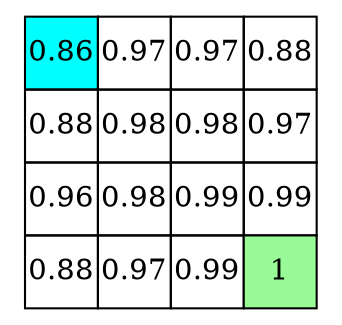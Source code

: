digraph G
{
node [shape=plaintext]
a[label=<<TABLE BORDER="0" CELLBORDER="1" CELLSPACING="0">
<TR>
<TD width="35" height="35" fixedsize="true" BGCOLOR="cyan">0.86</TD>
<TD width="35" height="35" fixedsize="true">0.97</TD>
<TD width="35" height="35" fixedsize="true">0.97</TD>
<TD width="35" height="35" fixedsize="true">0.88</TD>
</TR>
<TR>
<TD width="35" height="35" fixedsize="true">0.88</TD>
<TD width="35" height="35" fixedsize="true">0.98</TD>
<TD width="35" height="35" fixedsize="true">0.98</TD>
<TD width="35" height="35" fixedsize="true">0.97</TD>
</TR>
<TR>
<TD width="35" height="35" fixedsize="true">0.96</TD>
<TD width="35" height="35" fixedsize="true">0.98</TD>
<TD width="35" height="35" fixedsize="true">0.99</TD>
<TD width="35" height="35" fixedsize="true">0.99</TD>
</TR>
<TR>
<TD width="35" height="35" fixedsize="true">0.88</TD>
<TD width="35" height="35" fixedsize="true">0.97</TD>
<TD width="35" height="35" fixedsize="true">0.99</TD>
<TD width="35" height="35" fixedsize="true" BGCOLOR="palegreen">1</TD>
</TR>
 </TABLE>>];
}
